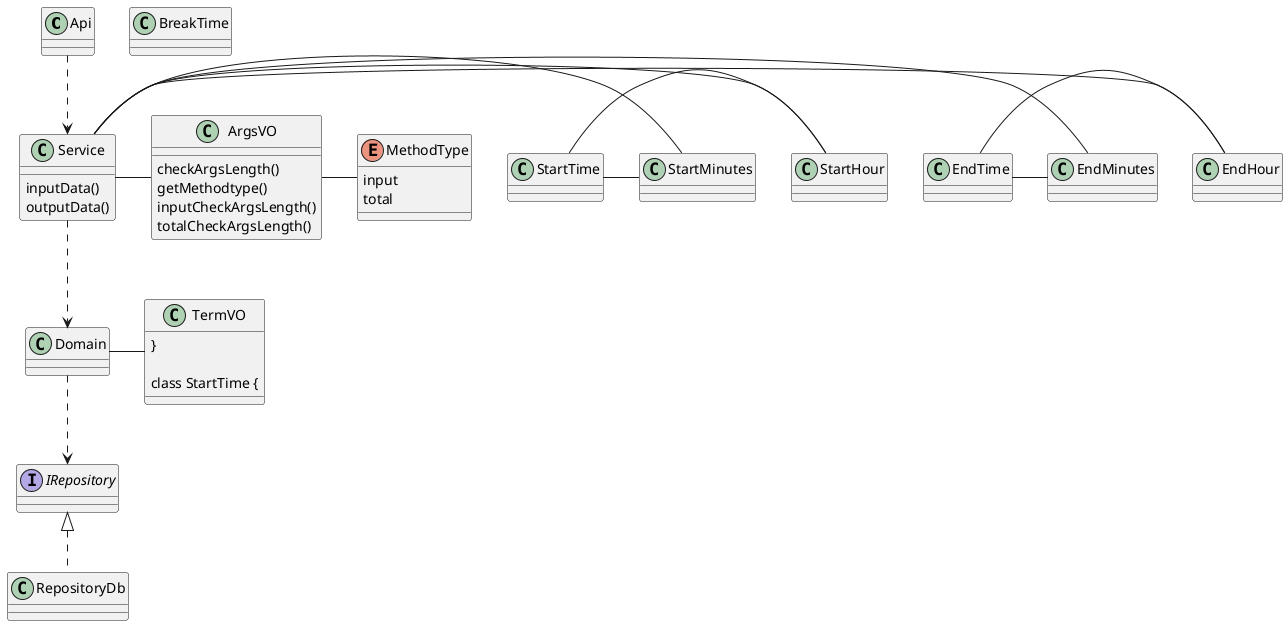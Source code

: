 @startuml
'コメントアウト

class Api {

}


class  Service {
  inputData()
  outputData()
}

class Domain {

}

interface IRepository {

}


class RepositoryDb implements IRepository {

} 

class ArgsVO {
  checkArgsLength()
  getMethodtype()
  inputCheckArgsLength()
  totalCheckArgsLength()
}

enum MethodType {
  input
  total
}

class TermVO {

  }

class StartTime {

}

class EndTime {

}

class StartHour {

}

class StartMinutes {

}

class EndHour {

}

class EndMinutes {

}

class BreakTime {

}

Api ..> Service
Service ..> Domain
Domain ..> IRepository
Service - ArgsVO
ArgsVO - MethodType
Domain - TermVO
Service - StartHour
Service - StartMinutes
Service - EndHour
Service -EndMinutes
StartTime - StartHour
StartTime - StartMinutes
EndTime - EndHour
EndTime - EndMinutes


@enduml
